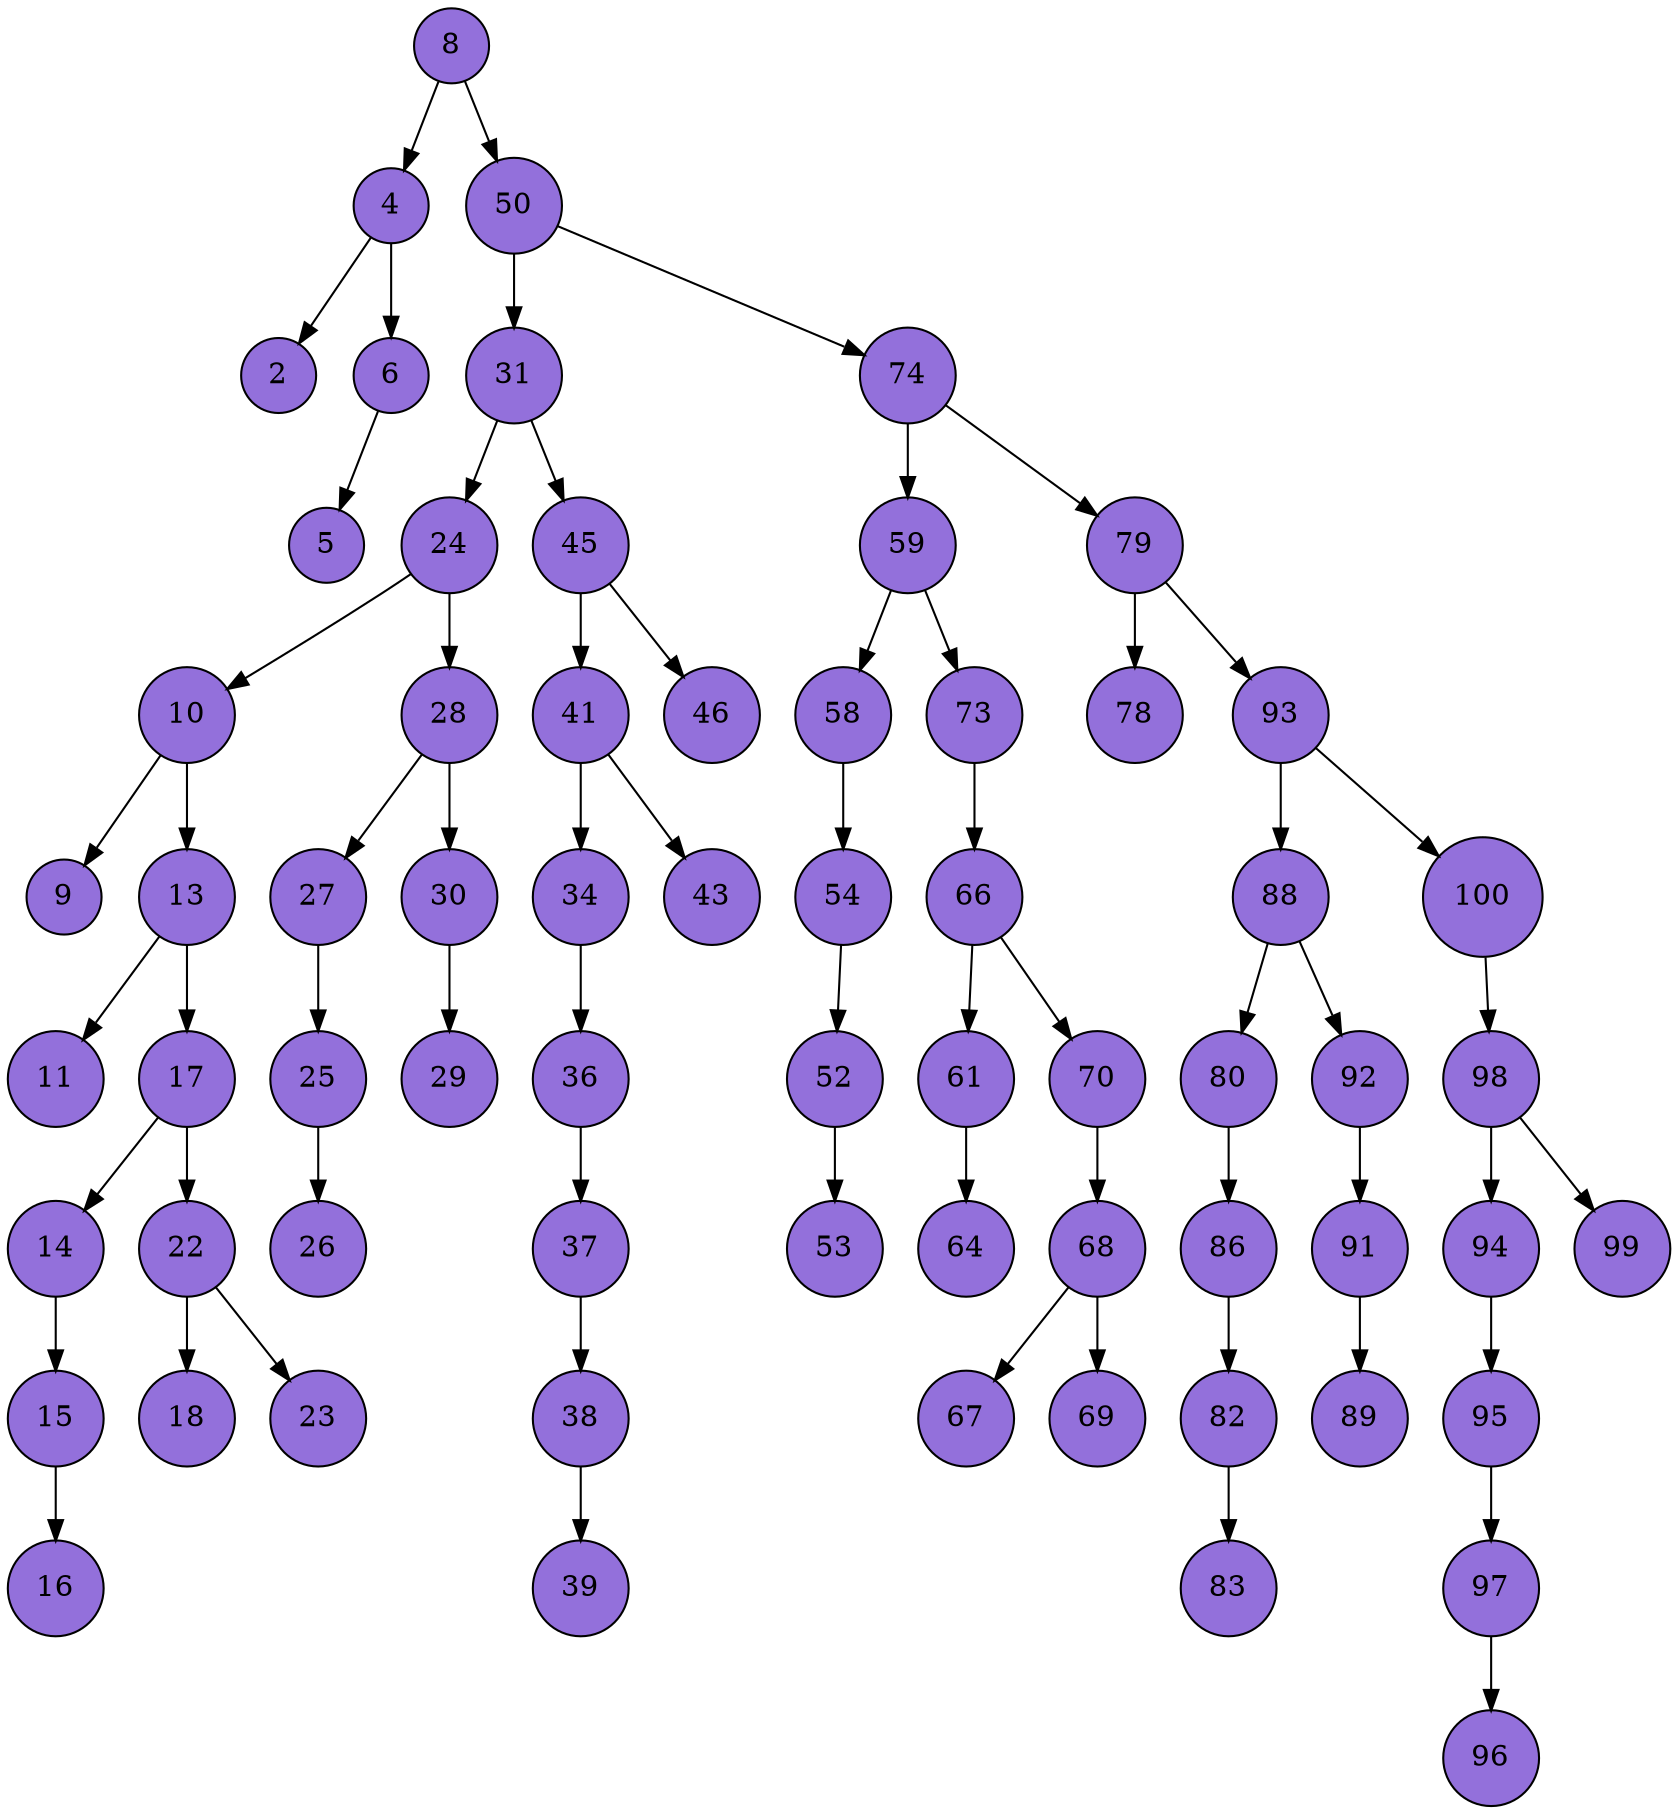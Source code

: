 digraph ArvoreBinaria {
node [shape=circle, style=filled, color=black, fillcolor="#9370DB"];
edge [color=black];
8 -> 4;
8 -> 50;
4 -> 2;
4 -> 6;
6 -> 5;
50 -> 31;
50 -> 74;
31 -> 24;
31 -> 45;
24 -> 10;
24 -> 28;
10 -> 9;
10 -> 13;
13 -> 11;
13 -> 17;
17 -> 14;
17 -> 22;
14 -> 15;
15 -> 16;
22 -> 18;
22 -> 23;
28 -> 27;
28 -> 30;
27 -> 25;
25 -> 26;
30 -> 29;
45 -> 41;
45 -> 46;
41 -> 34;
41 -> 43;
34 -> 36;
36 -> 37;
37 -> 38;
38 -> 39;
74 -> 59;
74 -> 79;
59 -> 58;
59 -> 73;
58 -> 54;
54 -> 52;
52 -> 53;
73 -> 66;
66 -> 61;
66 -> 70;
61 -> 64;
70 -> 68;
68 -> 67;
68 -> 69;
79 -> 78;
79 -> 93;
93 -> 88;
93 -> 100;
88 -> 80;
88 -> 92;
80 -> 86;
86 -> 82;
82 -> 83;
92 -> 91;
91 -> 89;
100 -> 98;
98 -> 94;
98 -> 99;
94 -> 95;
95 -> 97;
97 -> 96;
}
